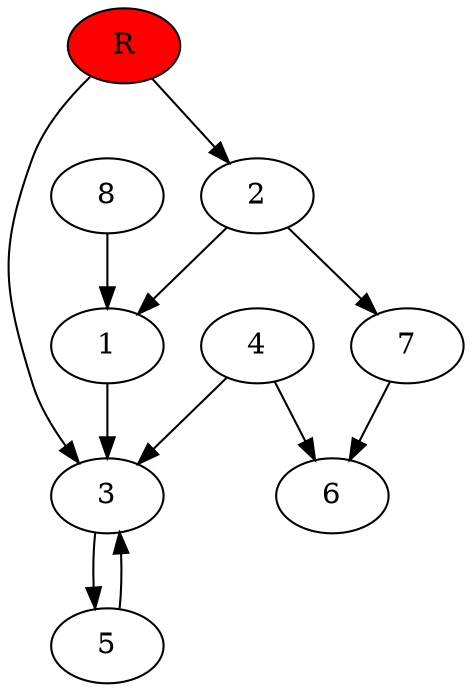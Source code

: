 digraph prb13170 {
	1
	2
	3
	4
	5
	6
	7
	8
	R [fillcolor="#ff0000" style=filled]
	1 -> 3
	2 -> 1
	2 -> 7
	3 -> 5
	4 -> 3
	4 -> 6
	5 -> 3
	7 -> 6
	8 -> 1
	R -> 2
	R -> 3
}
